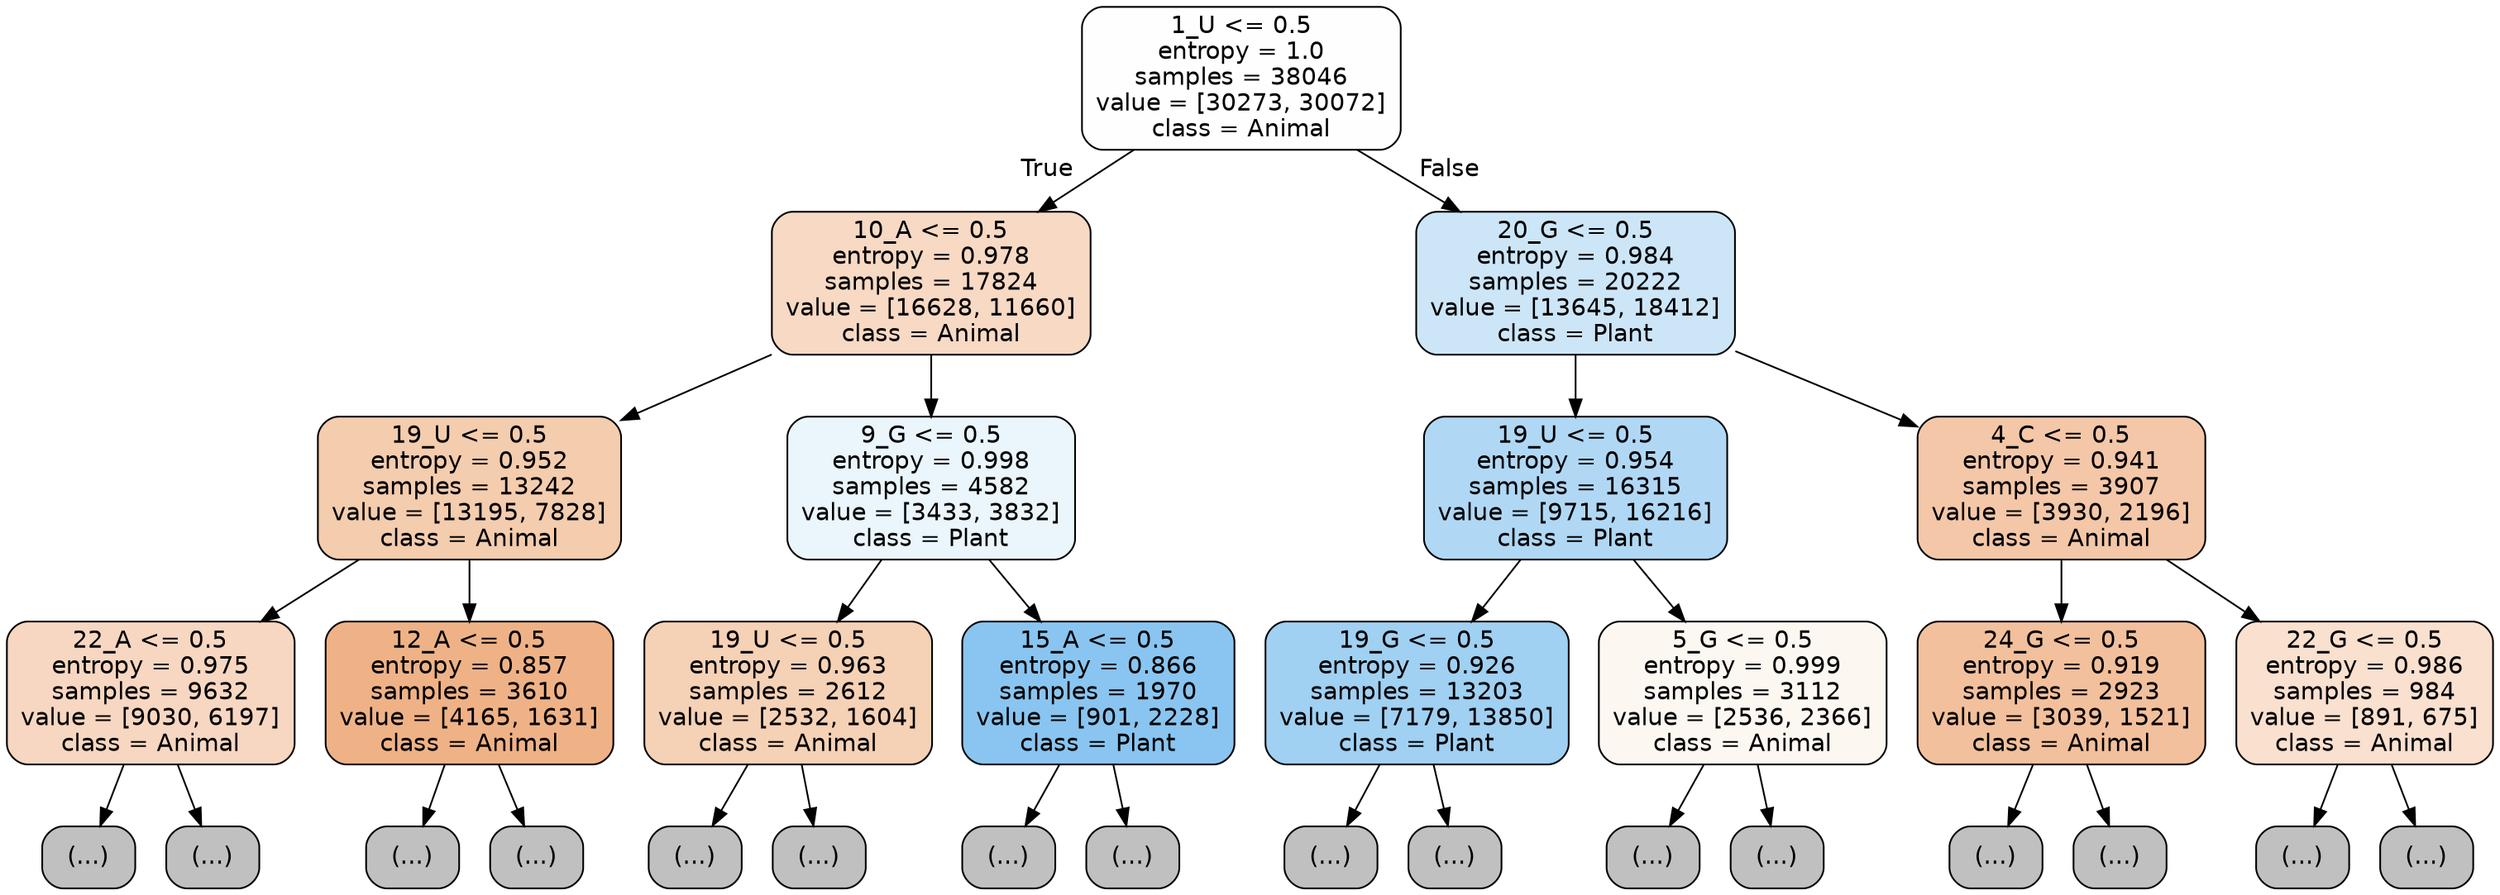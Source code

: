 digraph Tree {
node [shape=box, style="filled, rounded", color="black", fontname="helvetica"] ;
edge [fontname="helvetica"] ;
0 [label="1_U <= 0.5\nentropy = 1.0\nsamples = 38046\nvalue = [30273, 30072]\nclass = Animal", fillcolor="#fffefe"] ;
1 [label="10_A <= 0.5\nentropy = 0.978\nsamples = 17824\nvalue = [16628, 11660]\nclass = Animal", fillcolor="#f7d9c4"] ;
0 -> 1 [labeldistance=2.5, labelangle=45, headlabel="True"] ;
2 [label="19_U <= 0.5\nentropy = 0.952\nsamples = 13242\nvalue = [13195, 7828]\nclass = Animal", fillcolor="#f4ccae"] ;
1 -> 2 ;
3 [label="22_A <= 0.5\nentropy = 0.975\nsamples = 9632\nvalue = [9030, 6197]\nclass = Animal", fillcolor="#f7d7c1"] ;
2 -> 3 ;
4 [label="(...)", fillcolor="#C0C0C0"] ;
3 -> 4 ;
4699 [label="(...)", fillcolor="#C0C0C0"] ;
3 -> 4699 ;
5292 [label="12_A <= 0.5\nentropy = 0.857\nsamples = 3610\nvalue = [4165, 1631]\nclass = Animal", fillcolor="#efb287"] ;
2 -> 5292 ;
5293 [label="(...)", fillcolor="#C0C0C0"] ;
5292 -> 5293 ;
6730 [label="(...)", fillcolor="#C0C0C0"] ;
5292 -> 6730 ;
7173 [label="9_G <= 0.5\nentropy = 0.998\nsamples = 4582\nvalue = [3433, 3832]\nclass = Plant", fillcolor="#eaf5fc"] ;
1 -> 7173 ;
7174 [label="19_U <= 0.5\nentropy = 0.963\nsamples = 2612\nvalue = [2532, 1604]\nclass = Animal", fillcolor="#f5d1b6"] ;
7173 -> 7174 ;
7175 [label="(...)", fillcolor="#C0C0C0"] ;
7174 -> 7175 ;
8368 [label="(...)", fillcolor="#C0C0C0"] ;
7174 -> 8368 ;
8749 [label="15_A <= 0.5\nentropy = 0.866\nsamples = 1970\nvalue = [901, 2228]\nclass = Plant", fillcolor="#89c5f0"] ;
7173 -> 8749 ;
8750 [label="(...)", fillcolor="#C0C0C0"] ;
8749 -> 8750 ;
9249 [label="(...)", fillcolor="#C0C0C0"] ;
8749 -> 9249 ;
9424 [label="20_G <= 0.5\nentropy = 0.984\nsamples = 20222\nvalue = [13645, 18412]\nclass = Plant", fillcolor="#cce6f8"] ;
0 -> 9424 [labeldistance=2.5, labelangle=-45, headlabel="False"] ;
9425 [label="19_U <= 0.5\nentropy = 0.954\nsamples = 16315\nvalue = [9715, 16216]\nclass = Plant", fillcolor="#b0d8f5"] ;
9424 -> 9425 ;
9426 [label="19_G <= 0.5\nentropy = 0.926\nsamples = 13203\nvalue = [7179, 13850]\nclass = Plant", fillcolor="#a0d0f2"] ;
9425 -> 9426 ;
9427 [label="(...)", fillcolor="#C0C0C0"] ;
9426 -> 9427 ;
12262 [label="(...)", fillcolor="#C0C0C0"] ;
9426 -> 12262 ;
13761 [label="5_G <= 0.5\nentropy = 0.999\nsamples = 3112\nvalue = [2536, 2366]\nclass = Animal", fillcolor="#fdf7f2"] ;
9425 -> 13761 ;
13762 [label="(...)", fillcolor="#C0C0C0"] ;
13761 -> 13762 ;
14853 [label="(...)", fillcolor="#C0C0C0"] ;
13761 -> 14853 ;
15194 [label="4_C <= 0.5\nentropy = 0.941\nsamples = 3907\nvalue = [3930, 2196]\nclass = Animal", fillcolor="#f4c7a8"] ;
9424 -> 15194 ;
15195 [label="24_G <= 0.5\nentropy = 0.919\nsamples = 2923\nvalue = [3039, 1521]\nclass = Animal", fillcolor="#f2c09c"] ;
15194 -> 15195 ;
15196 [label="(...)", fillcolor="#C0C0C0"] ;
15195 -> 15196 ;
16589 [label="(...)", fillcolor="#C0C0C0"] ;
15195 -> 16589 ;
16622 [label="22_G <= 0.5\nentropy = 0.986\nsamples = 984\nvalue = [891, 675]\nclass = Animal", fillcolor="#f9e0cf"] ;
15194 -> 16622 ;
16623 [label="(...)", fillcolor="#C0C0C0"] ;
16622 -> 16623 ;
16972 [label="(...)", fillcolor="#C0C0C0"] ;
16622 -> 16972 ;
}